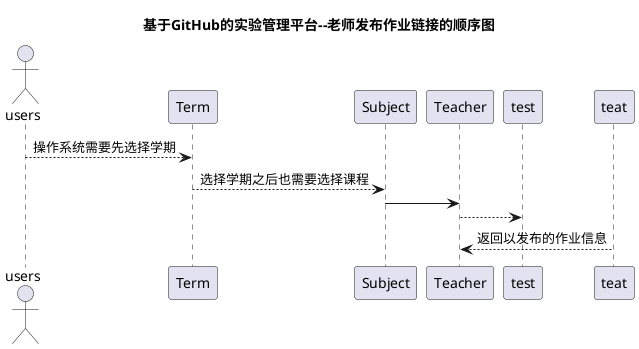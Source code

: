 @startuml
title 基于GitHub的实验管理平台--老师发布作业链接的顺序图
actor users
users-->Term:操作系统需要先选择学期
Term-->Subject:选择学期之后也需要选择课程
Subject -> Teacher
Teacher-->test 
teat-->Teacher:返回以发布的作业信息

@enduml